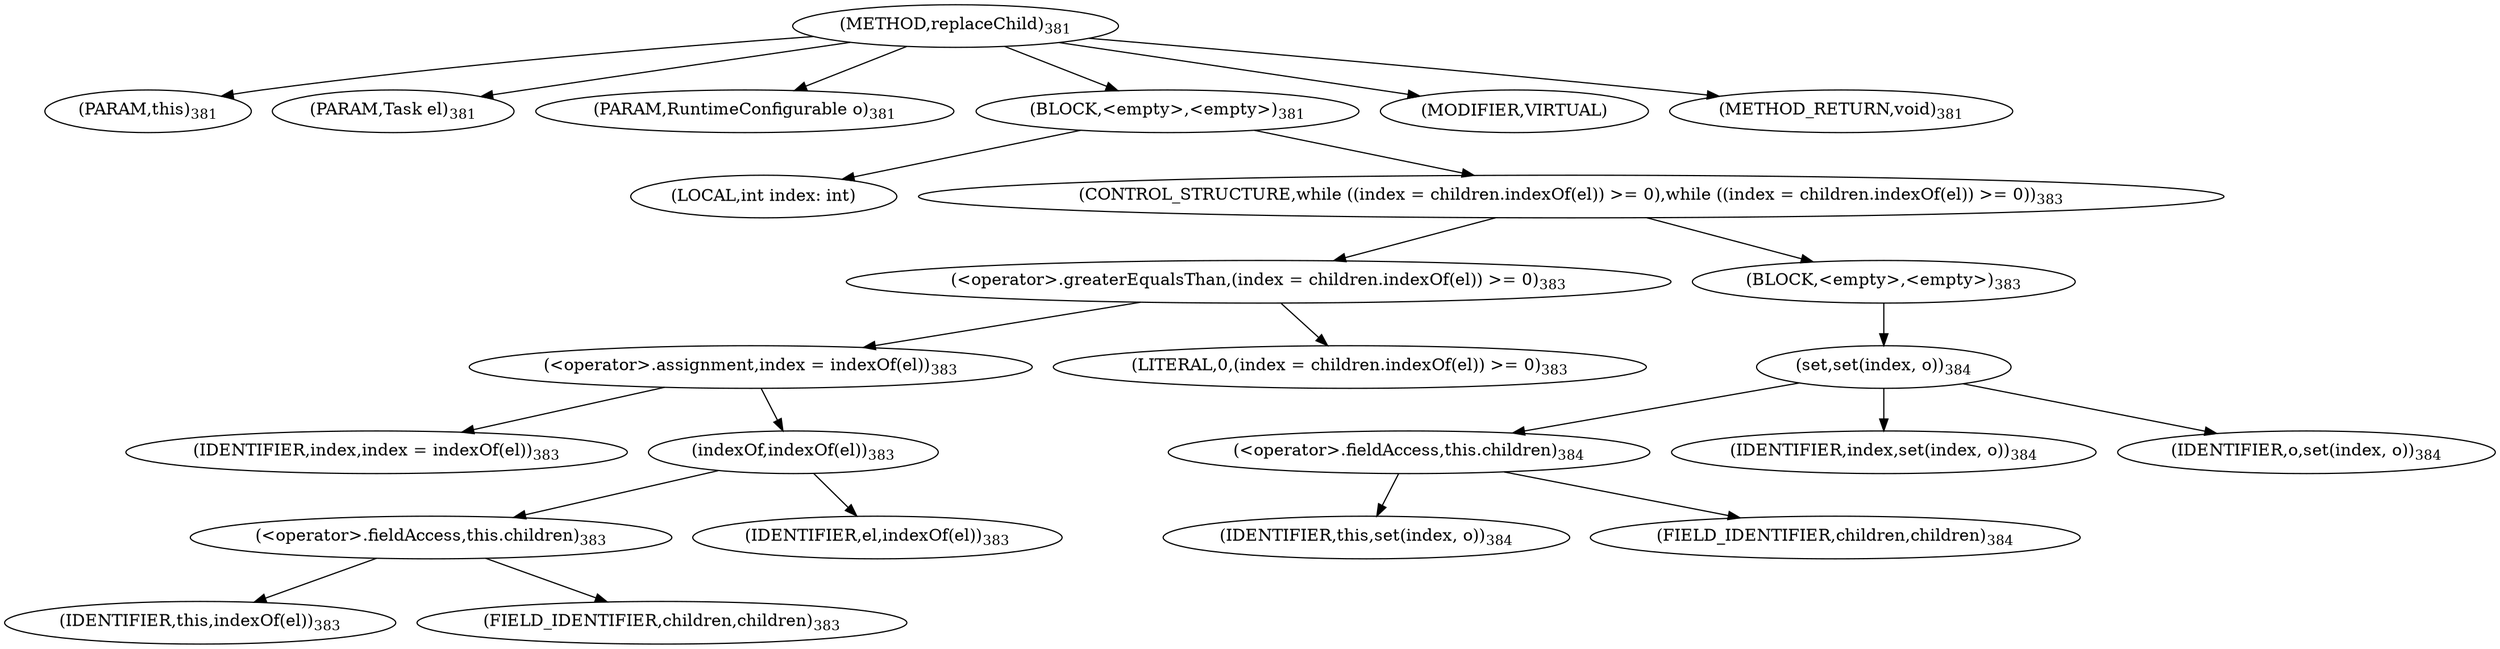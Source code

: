 digraph "replaceChild" {  
"605" [label = <(METHOD,replaceChild)<SUB>381</SUB>> ]
"606" [label = <(PARAM,this)<SUB>381</SUB>> ]
"607" [label = <(PARAM,Task el)<SUB>381</SUB>> ]
"608" [label = <(PARAM,RuntimeConfigurable o)<SUB>381</SUB>> ]
"609" [label = <(BLOCK,&lt;empty&gt;,&lt;empty&gt;)<SUB>381</SUB>> ]
"610" [label = <(LOCAL,int index: int)> ]
"611" [label = <(CONTROL_STRUCTURE,while ((index = children.indexOf(el)) &gt;= 0),while ((index = children.indexOf(el)) &gt;= 0))<SUB>383</SUB>> ]
"612" [label = <(&lt;operator&gt;.greaterEqualsThan,(index = children.indexOf(el)) &gt;= 0)<SUB>383</SUB>> ]
"613" [label = <(&lt;operator&gt;.assignment,index = indexOf(el))<SUB>383</SUB>> ]
"614" [label = <(IDENTIFIER,index,index = indexOf(el))<SUB>383</SUB>> ]
"615" [label = <(indexOf,indexOf(el))<SUB>383</SUB>> ]
"616" [label = <(&lt;operator&gt;.fieldAccess,this.children)<SUB>383</SUB>> ]
"617" [label = <(IDENTIFIER,this,indexOf(el))<SUB>383</SUB>> ]
"618" [label = <(FIELD_IDENTIFIER,children,children)<SUB>383</SUB>> ]
"619" [label = <(IDENTIFIER,el,indexOf(el))<SUB>383</SUB>> ]
"620" [label = <(LITERAL,0,(index = children.indexOf(el)) &gt;= 0)<SUB>383</SUB>> ]
"621" [label = <(BLOCK,&lt;empty&gt;,&lt;empty&gt;)<SUB>383</SUB>> ]
"622" [label = <(set,set(index, o))<SUB>384</SUB>> ]
"623" [label = <(&lt;operator&gt;.fieldAccess,this.children)<SUB>384</SUB>> ]
"624" [label = <(IDENTIFIER,this,set(index, o))<SUB>384</SUB>> ]
"625" [label = <(FIELD_IDENTIFIER,children,children)<SUB>384</SUB>> ]
"626" [label = <(IDENTIFIER,index,set(index, o))<SUB>384</SUB>> ]
"627" [label = <(IDENTIFIER,o,set(index, o))<SUB>384</SUB>> ]
"628" [label = <(MODIFIER,VIRTUAL)> ]
"629" [label = <(METHOD_RETURN,void)<SUB>381</SUB>> ]
  "605" -> "606" 
  "605" -> "607" 
  "605" -> "608" 
  "605" -> "609" 
  "605" -> "628" 
  "605" -> "629" 
  "609" -> "610" 
  "609" -> "611" 
  "611" -> "612" 
  "611" -> "621" 
  "612" -> "613" 
  "612" -> "620" 
  "613" -> "614" 
  "613" -> "615" 
  "615" -> "616" 
  "615" -> "619" 
  "616" -> "617" 
  "616" -> "618" 
  "621" -> "622" 
  "622" -> "623" 
  "622" -> "626" 
  "622" -> "627" 
  "623" -> "624" 
  "623" -> "625" 
}
